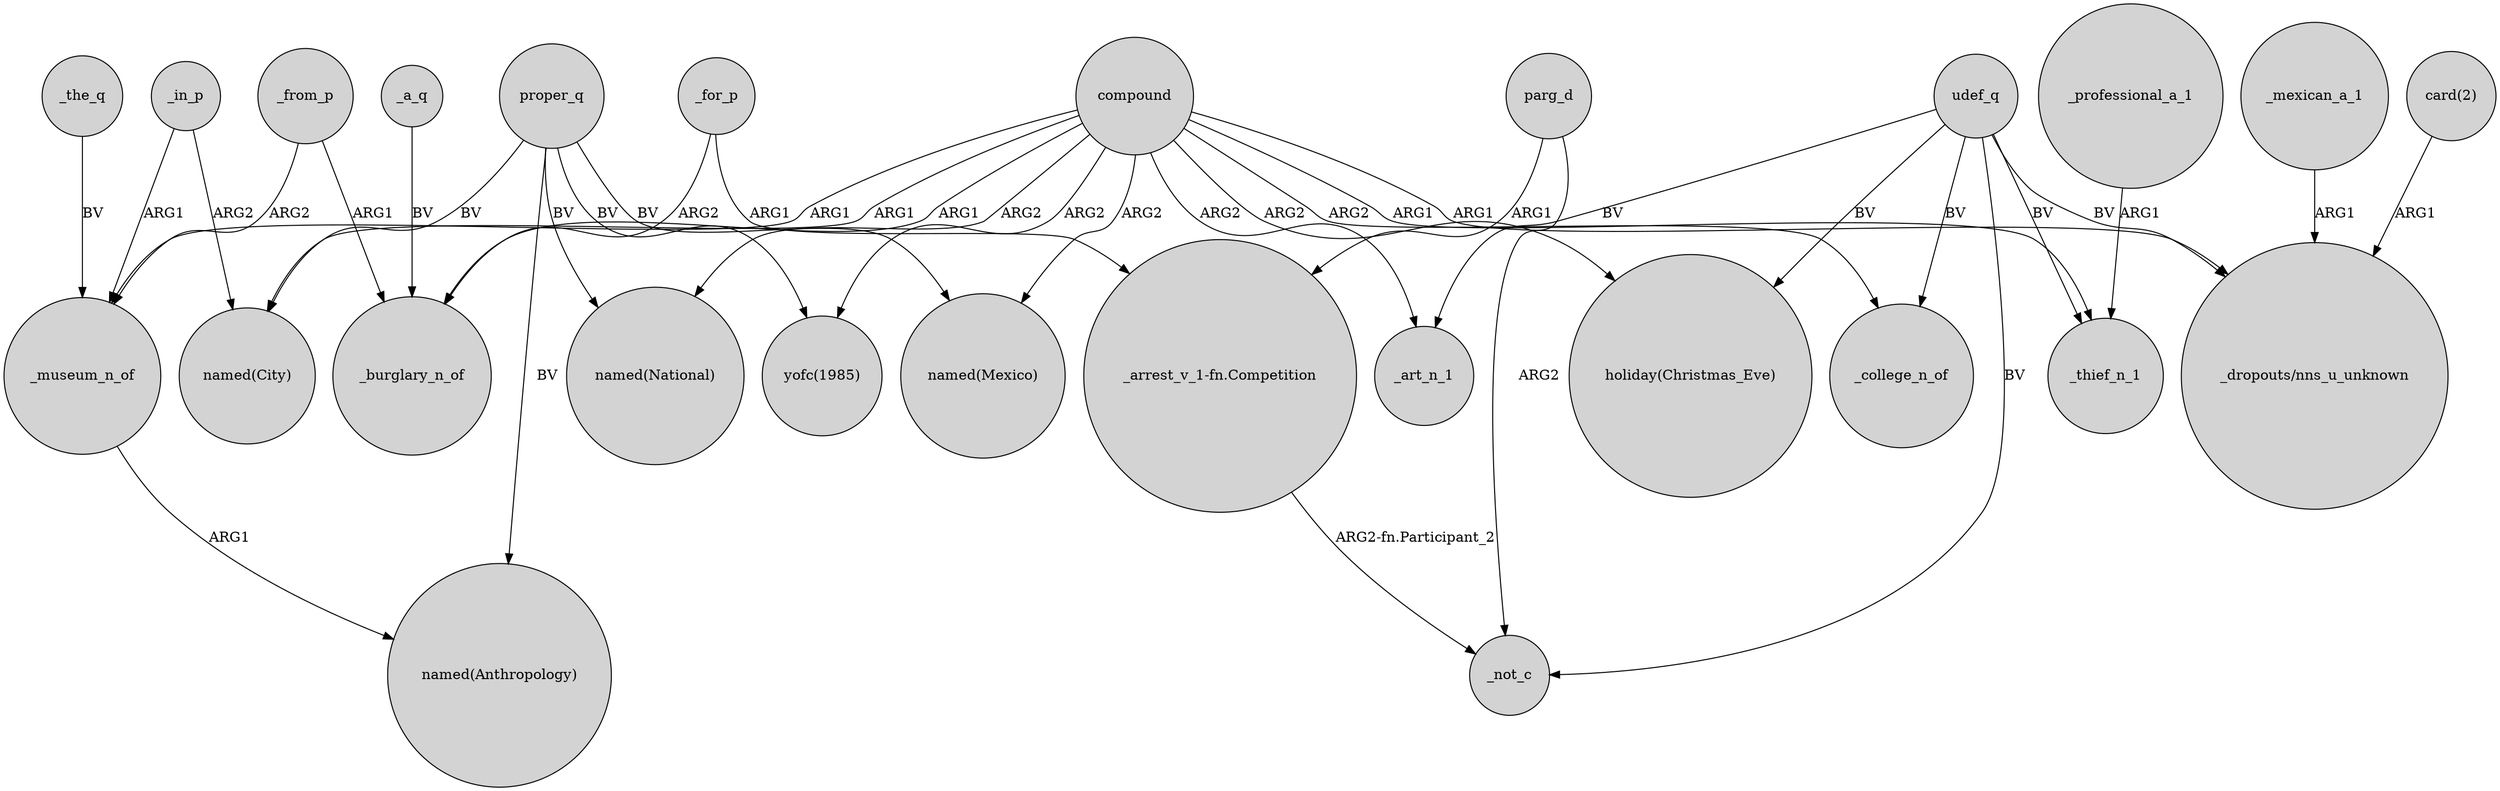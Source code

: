 digraph {
	node [shape=circle style=filled]
	udef_q -> "holiday(Christmas_Eve)" [label=BV]
	compound -> "named(City)" [label=ARG1]
	proper_q -> "yofc(1985)" [label=BV]
	proper_q -> "named(Anthropology)" [label=BV]
	_for_p -> "_arrest_v_1-fn.Competition" [label=ARG1]
	_professional_a_1 -> _thief_n_1 [label=ARG1]
	_a_q -> _burglary_n_of [label=BV]
	_from_p -> _burglary_n_of [label=ARG1]
	_in_p -> _museum_n_of [label=ARG1]
	parg_d -> "_arrest_v_1-fn.Competition" [label=ARG1]
	compound -> "named(National)" [label=ARG2]
	proper_q -> "named(Mexico)" [label=BV]
	_in_p -> "named(City)" [label=ARG2]
	compound -> "yofc(1985)" [label=ARG2]
	"card(2)" -> "_dropouts/nns_u_unknown" [label=ARG1]
	compound -> "_dropouts/nns_u_unknown" [label=ARG1]
	compound -> _thief_n_1 [label=ARG1]
	udef_q -> "_dropouts/nns_u_unknown" [label=BV]
	_the_q -> _museum_n_of [label=BV]
	"_arrest_v_1-fn.Competition" -> _not_c [label="ARG2-fn.Participant_2"]
	_from_p -> _museum_n_of [label=ARG2]
	udef_q -> _thief_n_1 [label=BV]
	parg_d -> _not_c [label=ARG2]
	compound -> _museum_n_of [label=ARG1]
	_museum_n_of -> "named(Anthropology)" [label=ARG1]
	proper_q -> "named(City)" [label=BV]
	compound -> _burglary_n_of [label=ARG1]
	udef_q -> _not_c [label=BV]
	compound -> "holiday(Christmas_Eve)" [label=ARG2]
	_for_p -> _burglary_n_of [label=ARG2]
	udef_q -> _art_n_1 [label=BV]
	compound -> _art_n_1 [label=ARG2]
	proper_q -> "named(National)" [label=BV]
	compound -> _college_n_of [label=ARG2]
	compound -> "named(Mexico)" [label=ARG2]
	udef_q -> _college_n_of [label=BV]
	_mexican_a_1 -> "_dropouts/nns_u_unknown" [label=ARG1]
}
